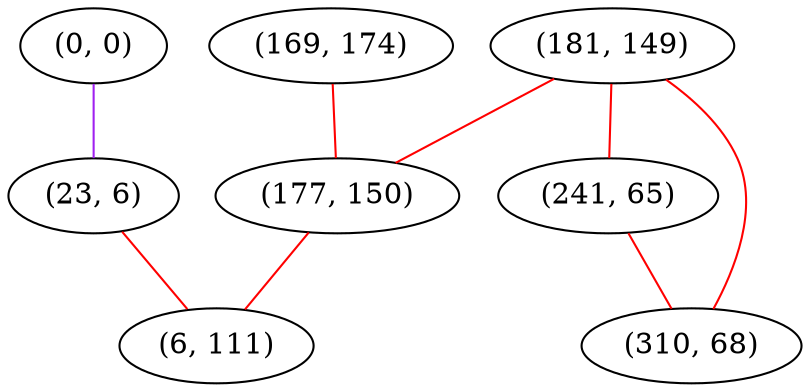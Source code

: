 graph "" {
"(0, 0)";
"(169, 174)";
"(181, 149)";
"(241, 65)";
"(310, 68)";
"(177, 150)";
"(23, 6)";
"(6, 111)";
"(0, 0)" -- "(23, 6)"  [color=purple, key=0, weight=4];
"(169, 174)" -- "(177, 150)"  [color=red, key=0, weight=1];
"(181, 149)" -- "(310, 68)"  [color=red, key=0, weight=1];
"(181, 149)" -- "(177, 150)"  [color=red, key=0, weight=1];
"(181, 149)" -- "(241, 65)"  [color=red, key=0, weight=1];
"(241, 65)" -- "(310, 68)"  [color=red, key=0, weight=1];
"(177, 150)" -- "(6, 111)"  [color=red, key=0, weight=1];
"(23, 6)" -- "(6, 111)"  [color=red, key=0, weight=1];
}
